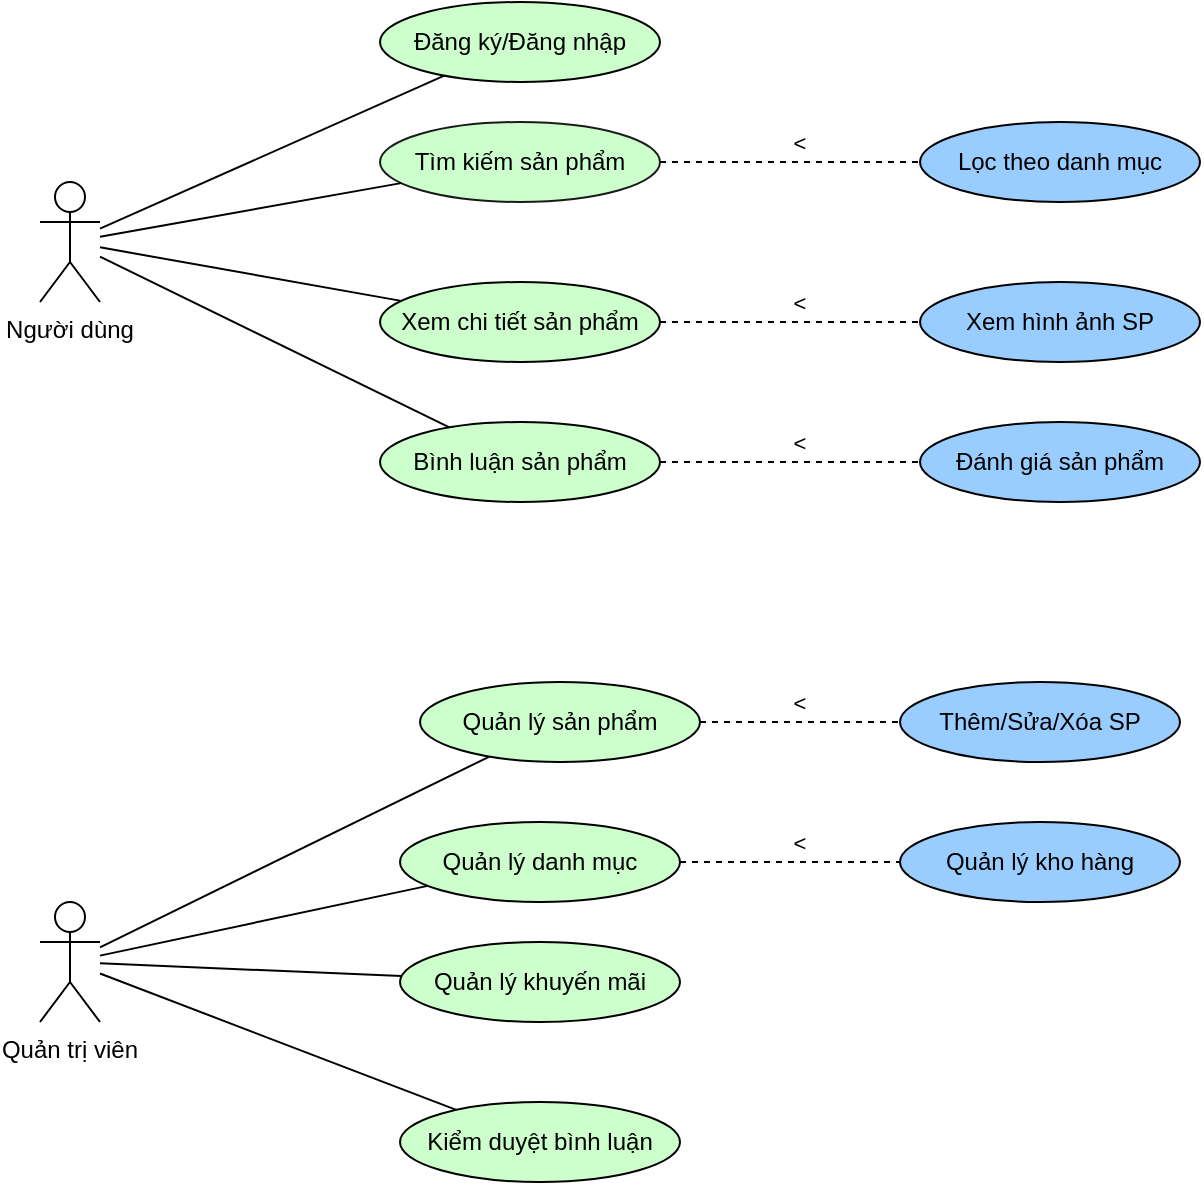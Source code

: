 <mxfile version="27.2.0">
  <diagram name="Use Case PolyShop" id="0">
    <mxGraphModel dx="1042" dy="657" grid="1" gridSize="10" guides="1" tooltips="1" connect="1" arrows="1" fold="1" page="1" pageScale="1" pageWidth="850" pageHeight="1100" math="0" shadow="0">
      <root>
        <mxCell id="0" />
        <mxCell id="1" parent="0" />
        <mxCell id="2" value="Người dùng" style="shape=umlActor;verticalLabelPosition=bottom;verticalAlign=top;" parent="1" vertex="1">
          <mxGeometry x="30" y="110" width="30" height="60" as="geometry" />
        </mxCell>
        <mxCell id="3" value="Quản trị viên" style="shape=umlActor;verticalLabelPosition=bottom;verticalAlign=top;" parent="1" vertex="1">
          <mxGeometry x="30" y="470" width="30" height="60" as="geometry" />
        </mxCell>
        <mxCell id="10" value="Đăng ký/Đăng nhập" style="ellipse;whiteSpace=wrap;html=1;fillColor=#CCFFCC;" parent="1" vertex="1">
          <mxGeometry x="200" y="20" width="140" height="40" as="geometry" />
        </mxCell>
        <mxCell id="11" value="Tìm kiếm sản phẩm" style="ellipse;whiteSpace=wrap;html=1;strokeColor=#1A1A1A;fillColor=#CCFFCC;" parent="1" vertex="1">
          <mxGeometry x="200" y="80" width="140" height="40" as="geometry" />
        </mxCell>
        <mxCell id="12" value="Lọc theo danh mục" style="ellipse;whiteSpace=wrap;html=1;fillColor=#99CCFF;" parent="1" vertex="1">
          <mxGeometry x="470" y="80" width="140" height="40" as="geometry" />
        </mxCell>
        <mxCell id="13" value="Xem chi tiết sản phẩm" style="ellipse;whiteSpace=wrap;html=1;fillColor=#CCFFCC;" parent="1" vertex="1">
          <mxGeometry x="200" y="160" width="140" height="40" as="geometry" />
        </mxCell>
        <mxCell id="14" value="Xem hình ảnh SP" style="ellipse;whiteSpace=wrap;html=1;fillColor=#99CCFF;" parent="1" vertex="1">
          <mxGeometry x="470" y="160" width="140" height="40" as="geometry" />
        </mxCell>
        <mxCell id="15" value="Bình luận sản phẩm" style="ellipse;whiteSpace=wrap;html=1;fillColor=#CCFFCC;" parent="1" vertex="1">
          <mxGeometry x="200" y="230" width="140" height="40" as="geometry" />
        </mxCell>
        <mxCell id="16" value="Đánh giá sản phẩm" style="ellipse;whiteSpace=wrap;html=1;fillColor=#99CCFF;" parent="1" vertex="1">
          <mxGeometry x="470" y="230" width="140" height="40" as="geometry" />
        </mxCell>
        <mxCell id="20" value="Quản lý sản phẩm" style="ellipse;whiteSpace=wrap;html=1;fillColor=#CCFFCC;" parent="1" vertex="1">
          <mxGeometry x="220" y="360" width="140" height="40" as="geometry" />
        </mxCell>
        <mxCell id="21" value="Thêm/Sửa/Xóa SP" style="ellipse;whiteSpace=wrap;html=1;fillColor=#99CCFF;" parent="1" vertex="1">
          <mxGeometry x="460" y="360" width="140" height="40" as="geometry" />
        </mxCell>
        <mxCell id="22" value="Quản lý danh mục" style="ellipse;whiteSpace=wrap;html=1;fillColor=#CCFFCC;" parent="1" vertex="1">
          <mxGeometry x="210" y="430" width="140" height="40" as="geometry" />
        </mxCell>
        <mxCell id="23" value="Quản lý kho hàng" style="ellipse;whiteSpace=wrap;html=1;fillColor=#99CCFF;" parent="1" vertex="1">
          <mxGeometry x="460" y="430" width="140" height="40" as="geometry" />
        </mxCell>
        <mxCell id="24" value="Quản lý khuyến mãi" style="ellipse;whiteSpace=wrap;html=1;fillColor=#CCFFCC;" parent="1" vertex="1">
          <mxGeometry x="210" y="490" width="140" height="40" as="geometry" />
        </mxCell>
        <mxCell id="25" value="Kiểm duyệt bình luận" style="ellipse;whiteSpace=wrap;html=1;fillColor=#CCFFCC;" parent="1" vertex="1">
          <mxGeometry x="210" y="570" width="140" height="40" as="geometry" />
        </mxCell>
        <mxCell id="30" style="endArrow=none;" parent="1" source="2" target="10" edge="1">
          <mxGeometry relative="1" as="geometry" />
        </mxCell>
        <mxCell id="31" style="endArrow=none;" parent="1" source="2" target="11" edge="1">
          <mxGeometry relative="1" as="geometry" />
        </mxCell>
        <mxCell id="32" value="&lt;" style="endArrow=none;dashed=1;" parent="1" source="11" target="12" edge="1">
          <mxGeometry x="0.077" y="10" relative="1" as="geometry">
            <Array as="points">
              <mxPoint x="410" y="100" />
            </Array>
            <mxPoint as="offset" />
          </mxGeometry>
        </mxCell>
        <mxCell id="33" style="endArrow=none;" parent="1" source="2" target="13" edge="1">
          <mxGeometry relative="1" as="geometry" />
        </mxCell>
        <mxCell id="34" value="&lt;" style="endArrow=none;dashed=1;" parent="1" source="13" target="14" edge="1">
          <mxGeometry x="0.077" y="10" relative="1" as="geometry">
            <mxPoint as="offset" />
          </mxGeometry>
        </mxCell>
        <mxCell id="35" style="endArrow=none;" parent="1" source="2" target="15" edge="1">
          <mxGeometry relative="1" as="geometry" />
        </mxCell>
        <mxCell id="36" value="&lt;" style="endArrow=none;dashed=1;" parent="1" source="15" target="16" edge="1">
          <mxGeometry x="0.077" y="10" relative="1" as="geometry">
            <mxPoint as="offset" />
          </mxGeometry>
        </mxCell>
        <mxCell id="37" style="endArrow=none;" parent="1" source="3" target="20" edge="1">
          <mxGeometry relative="1" as="geometry" />
        </mxCell>
        <mxCell id="38" value="&lt;" style="endArrow=none;dashed=1;" parent="1" source="20" target="21" edge="1">
          <mxGeometry y="10" relative="1" as="geometry">
            <mxPoint as="offset" />
          </mxGeometry>
        </mxCell>
        <mxCell id="39" style="endArrow=none;" parent="1" source="3" target="22" edge="1">
          <mxGeometry relative="1" as="geometry" />
        </mxCell>
        <mxCell id="40" value="&lt;" style="endArrow=none;dashed=1;" parent="1" source="22" target="23" edge="1">
          <mxGeometry x="0.091" y="10" relative="1" as="geometry">
            <mxPoint as="offset" />
          </mxGeometry>
        </mxCell>
        <mxCell id="41" style="endArrow=none;" parent="1" source="3" target="24" edge="1">
          <mxGeometry relative="1" as="geometry" />
        </mxCell>
        <mxCell id="42" style="endArrow=none;" parent="1" source="3" target="25" edge="1">
          <mxGeometry relative="1" as="geometry" />
        </mxCell>
      </root>
    </mxGraphModel>
  </diagram>
</mxfile>
